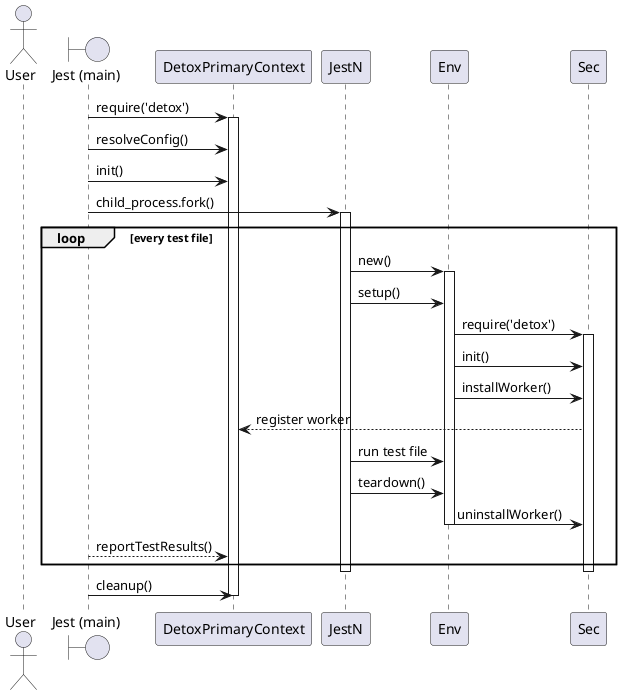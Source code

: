 @startuml

actor User
boundary "Jest (main)" as Jest0
participant "DetoxPrimaryContext" as Pri
Jest0 -> Pri: require('detox')
activate Pri
Jest0 -> Pri: resolveConfig()
Jest0 -> Pri: init()
Jest0 -> JestN: child_process.fork()
activate JestN
loop every test file
  JestN -> Env: new()
  activate Env
  JestN -> Env: setup()
  Env -> Sec: require('detox')
  activate Sec
  Env -> Sec: init()
  Env -> Sec: installWorker()
  Sec --> Pri: register worker
  JestN -> Env: run test file
  JestN -> Env: teardown()
  Env -> Sec: uninstallWorker()
  deactivate Env
  Jest0 --> Pri: reportTestResults()
end loop
deactivate Sec
deactivate JestN
Jest0 -> Pri: cleanup()
deactivate Pri
deactivate Jest0

@enduml
